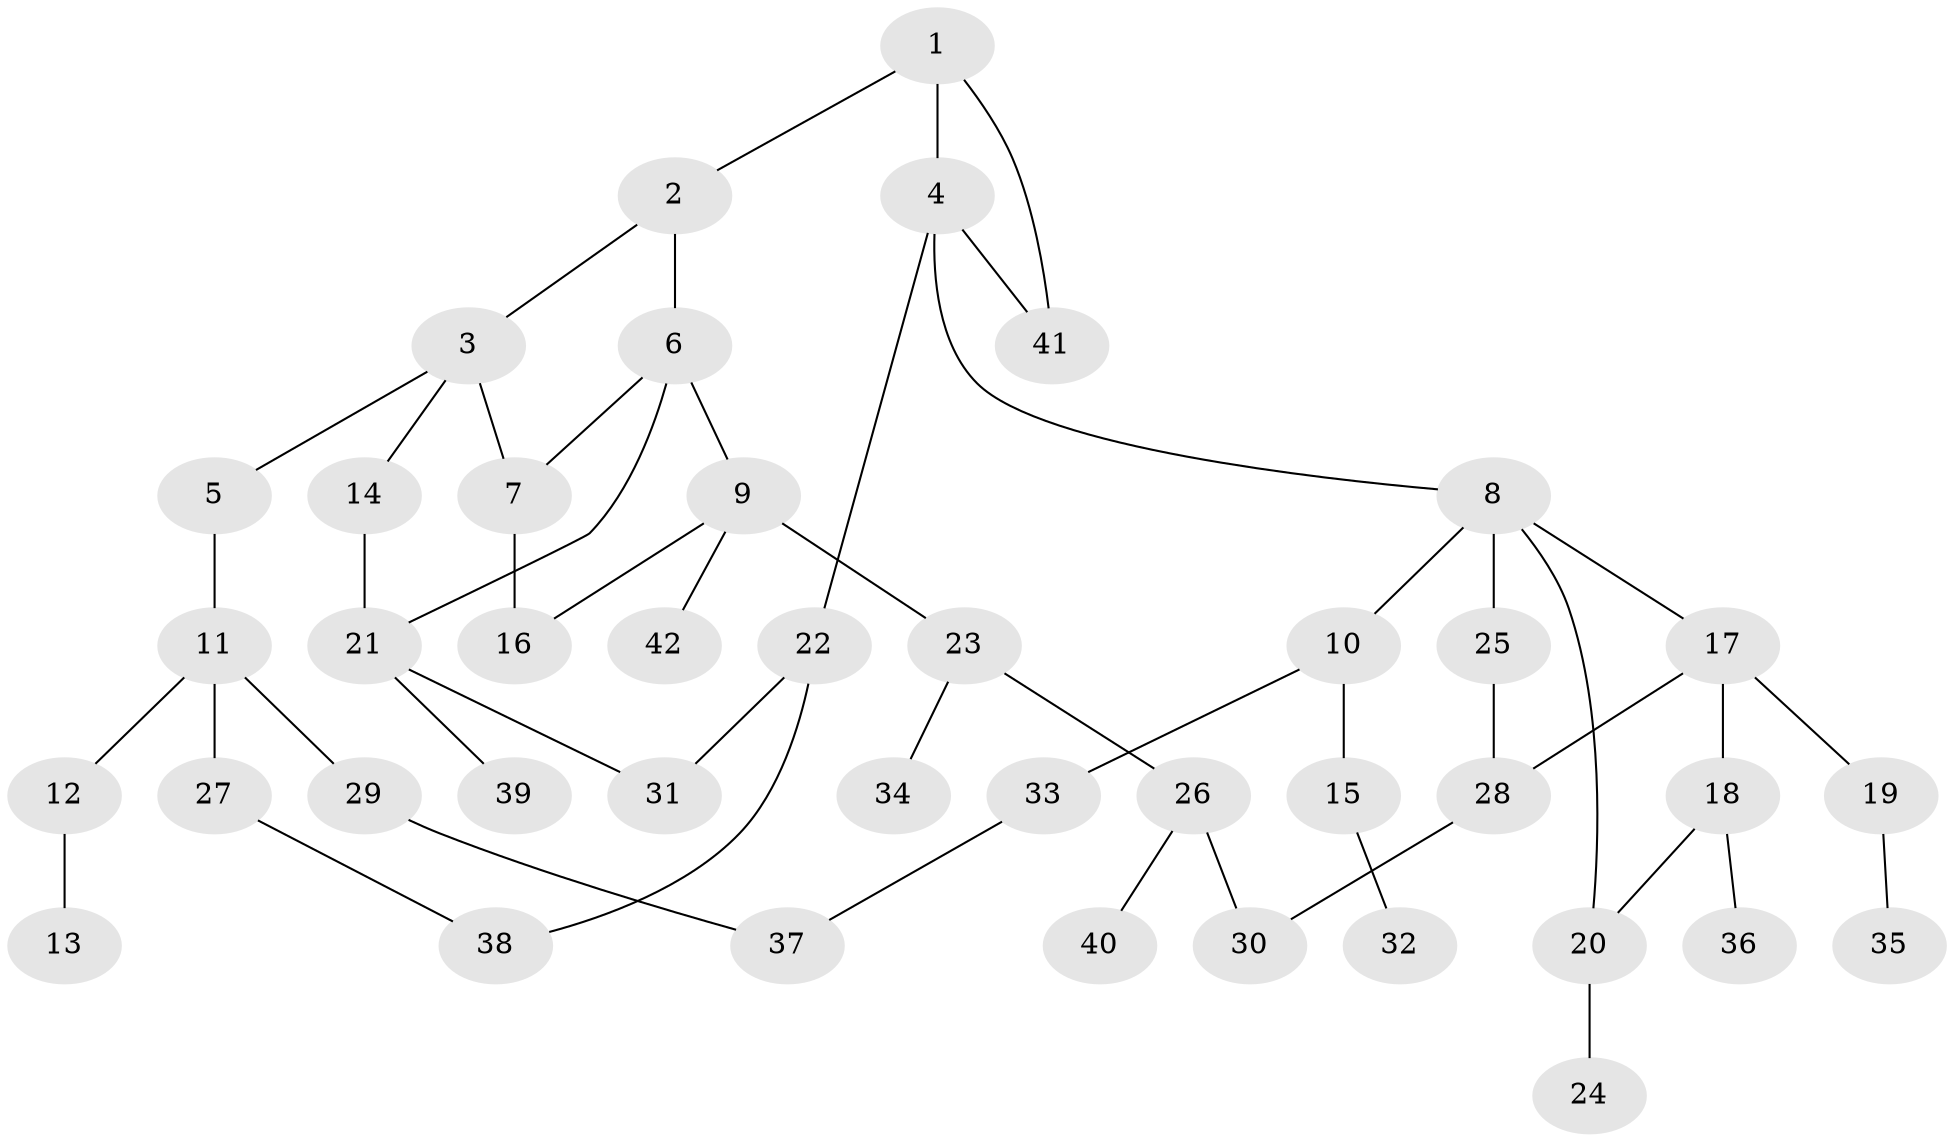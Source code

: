 // original degree distribution, {8: 0.011904761904761904, 4: 0.047619047619047616, 5: 0.05952380952380952, 2: 0.32142857142857145, 3: 0.16666666666666666, 6: 0.023809523809523808, 1: 0.36904761904761907}
// Generated by graph-tools (version 1.1) at 2025/34/03/09/25 02:34:28]
// undirected, 42 vertices, 51 edges
graph export_dot {
graph [start="1"]
  node [color=gray90,style=filled];
  1;
  2;
  3;
  4;
  5;
  6;
  7;
  8;
  9;
  10;
  11;
  12;
  13;
  14;
  15;
  16;
  17;
  18;
  19;
  20;
  21;
  22;
  23;
  24;
  25;
  26;
  27;
  28;
  29;
  30;
  31;
  32;
  33;
  34;
  35;
  36;
  37;
  38;
  39;
  40;
  41;
  42;
  1 -- 2 [weight=1.0];
  1 -- 4 [weight=5.0];
  1 -- 41 [weight=1.0];
  2 -- 3 [weight=1.0];
  2 -- 6 [weight=1.0];
  3 -- 5 [weight=1.0];
  3 -- 7 [weight=1.0];
  3 -- 14 [weight=1.0];
  4 -- 8 [weight=1.0];
  4 -- 22 [weight=1.0];
  4 -- 41 [weight=1.0];
  5 -- 11 [weight=1.0];
  6 -- 7 [weight=1.0];
  6 -- 9 [weight=2.0];
  6 -- 21 [weight=1.0];
  7 -- 16 [weight=2.0];
  8 -- 10 [weight=1.0];
  8 -- 17 [weight=1.0];
  8 -- 20 [weight=1.0];
  8 -- 25 [weight=1.0];
  9 -- 16 [weight=1.0];
  9 -- 23 [weight=1.0];
  9 -- 42 [weight=1.0];
  10 -- 15 [weight=1.0];
  10 -- 33 [weight=1.0];
  11 -- 12 [weight=1.0];
  11 -- 27 [weight=1.0];
  11 -- 29 [weight=1.0];
  12 -- 13 [weight=2.0];
  14 -- 21 [weight=1.0];
  15 -- 32 [weight=1.0];
  17 -- 18 [weight=1.0];
  17 -- 19 [weight=1.0];
  17 -- 28 [weight=1.0];
  18 -- 20 [weight=1.0];
  18 -- 36 [weight=1.0];
  19 -- 35 [weight=1.0];
  20 -- 24 [weight=1.0];
  21 -- 31 [weight=1.0];
  21 -- 39 [weight=1.0];
  22 -- 31 [weight=1.0];
  22 -- 38 [weight=1.0];
  23 -- 26 [weight=1.0];
  23 -- 34 [weight=2.0];
  25 -- 28 [weight=1.0];
  26 -- 30 [weight=1.0];
  26 -- 40 [weight=1.0];
  27 -- 38 [weight=1.0];
  28 -- 30 [weight=1.0];
  29 -- 37 [weight=1.0];
  33 -- 37 [weight=1.0];
}
